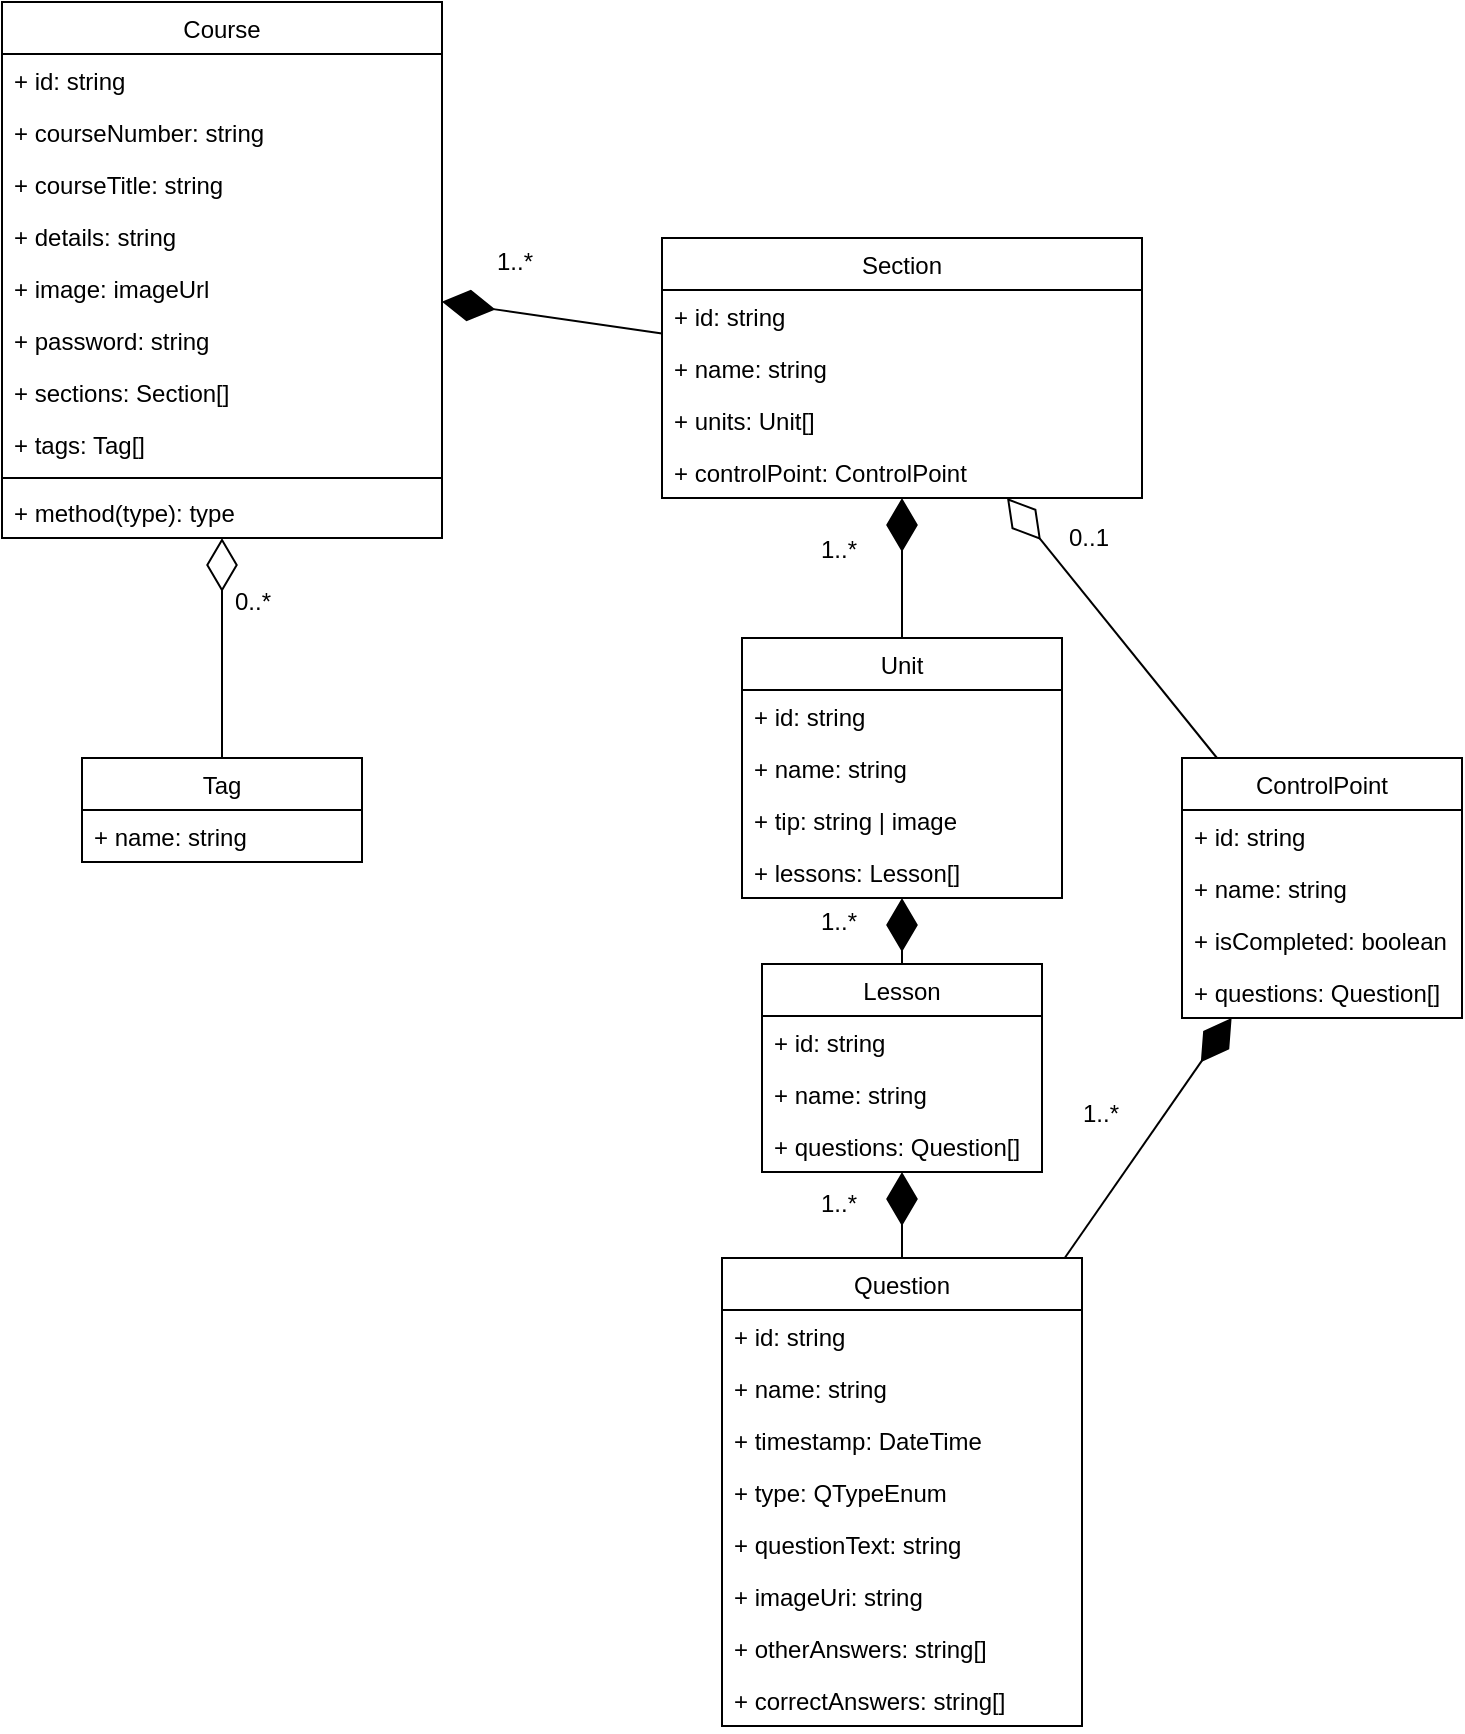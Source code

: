 <mxfile version="20.6.0" type="google" pages="2"><diagram id="C5RBs43oDa-KdzZeNtuy" name="course"><mxGraphModel grid="1" page="1" gridSize="10" guides="1" tooltips="1" connect="1" arrows="1" fold="1" pageScale="1" pageWidth="827" pageHeight="1169" math="0" shadow="0"><root><mxCell id="WIyWlLk6GJQsqaUBKTNV-0"/><mxCell id="WIyWlLk6GJQsqaUBKTNV-1" parent="WIyWlLk6GJQsqaUBKTNV-0"/><mxCell id="PVSBQKI6eA4UfspUlEn5-1" value="Course" style="swimlane;fontStyle=0;align=center;verticalAlign=top;childLayout=stackLayout;horizontal=1;startSize=26;horizontalStack=0;resizeParent=1;resizeParentMax=0;resizeLast=0;collapsible=1;marginBottom=0;" vertex="1" parent="WIyWlLk6GJQsqaUBKTNV-1"><mxGeometry x="97" y="-878" width="220" height="268" as="geometry"/></mxCell><mxCell id="PVSBQKI6eA4UfspUlEn5-2" value="+ id: string" style="text;strokeColor=none;fillColor=none;align=left;verticalAlign=top;spacingLeft=4;spacingRight=4;overflow=hidden;rotatable=0;points=[[0,0.5],[1,0.5]];portConstraint=eastwest;" vertex="1" parent="PVSBQKI6eA4UfspUlEn5-1"><mxGeometry y="26" width="220" height="26" as="geometry"/></mxCell><mxCell id="PVSBQKI6eA4UfspUlEn5-15" value="+ courseNumber: string" style="text;strokeColor=none;fillColor=none;align=left;verticalAlign=top;spacingLeft=4;spacingRight=4;overflow=hidden;rotatable=0;points=[[0,0.5],[1,0.5]];portConstraint=eastwest;" vertex="1" parent="PVSBQKI6eA4UfspUlEn5-1"><mxGeometry y="52" width="220" height="26" as="geometry"/></mxCell><mxCell id="ZKiiol2xmVUIW9xj_jUk-0" value="+ courseTitle: string" style="text;strokeColor=none;fillColor=none;align=left;verticalAlign=top;spacingLeft=4;spacingRight=4;overflow=hidden;rotatable=0;points=[[0,0.5],[1,0.5]];portConstraint=eastwest;" vertex="1" parent="PVSBQKI6eA4UfspUlEn5-1"><mxGeometry y="78" width="220" height="26" as="geometry"/></mxCell><mxCell id="ZKiiol2xmVUIW9xj_jUk-3" value="+ details: string" style="text;strokeColor=none;fillColor=none;align=left;verticalAlign=top;spacingLeft=4;spacingRight=4;overflow=hidden;rotatable=0;points=[[0,0.5],[1,0.5]];portConstraint=eastwest;" vertex="1" parent="PVSBQKI6eA4UfspUlEn5-1"><mxGeometry y="104" width="220" height="26" as="geometry"/></mxCell><mxCell id="PVSBQKI6eA4UfspUlEn5-17" value="+ image: imageUrl" style="text;strokeColor=none;fillColor=none;align=left;verticalAlign=top;spacingLeft=4;spacingRight=4;overflow=hidden;rotatable=0;points=[[0,0.5],[1,0.5]];portConstraint=eastwest;" vertex="1" parent="PVSBQKI6eA4UfspUlEn5-1"><mxGeometry y="130" width="220" height="26" as="geometry"/></mxCell><mxCell id="PVSBQKI6eA4UfspUlEn5-26" value="+ password: string" style="text;strokeColor=none;fillColor=none;align=left;verticalAlign=top;spacingLeft=4;spacingRight=4;overflow=hidden;rotatable=0;points=[[0,0.5],[1,0.5]];portConstraint=eastwest;fontSize=12;" vertex="1" parent="PVSBQKI6eA4UfspUlEn5-1"><mxGeometry y="156" width="220" height="26" as="geometry"/></mxCell><mxCell id="PVSBQKI6eA4UfspUlEn5-18" value="+ sections: Section[]" style="text;strokeColor=none;fillColor=none;align=left;verticalAlign=top;spacingLeft=4;spacingRight=4;overflow=hidden;rotatable=0;points=[[0,0.5],[1,0.5]];portConstraint=eastwest;" vertex="1" parent="PVSBQKI6eA4UfspUlEn5-1"><mxGeometry y="182" width="220" height="26" as="geometry"/></mxCell><mxCell id="zkfFHV4jXpPFQw0GAbJ--2" value="+ tags: Tag[]" style="text;align=left;verticalAlign=top;spacingLeft=4;spacingRight=4;overflow=hidden;rotatable=0;points=[[0,0.5],[1,0.5]];portConstraint=eastwest;rounded=0;shadow=0;html=0;" vertex="1" parent="PVSBQKI6eA4UfspUlEn5-1"><mxGeometry y="208" width="220" height="26" as="geometry"/></mxCell><mxCell id="PVSBQKI6eA4UfspUlEn5-3" value="" style="line;strokeWidth=1;fillColor=none;align=left;verticalAlign=middle;spacingTop=-1;spacingLeft=3;spacingRight=3;rotatable=0;labelPosition=right;points=[];portConstraint=eastwest;strokeColor=inherit;" vertex="1" parent="PVSBQKI6eA4UfspUlEn5-1"><mxGeometry y="234" width="220" height="8" as="geometry"/></mxCell><mxCell id="PVSBQKI6eA4UfspUlEn5-4" value="+ method(type): type" style="text;strokeColor=none;fillColor=none;align=left;verticalAlign=top;spacingLeft=4;spacingRight=4;overflow=hidden;rotatable=0;points=[[0,0.5],[1,0.5]];portConstraint=eastwest;" vertex="1" parent="PVSBQKI6eA4UfspUlEn5-1"><mxGeometry y="242" width="220" height="26" as="geometry"/></mxCell><mxCell id="PVSBQKI6eA4UfspUlEn5-21" value="Section" style="swimlane;fontStyle=0;align=center;verticalAlign=top;childLayout=stackLayout;horizontal=1;startSize=26;horizontalStack=0;resizeParent=1;resizeParentMax=0;resizeLast=0;collapsible=1;marginBottom=0;fontSize=12;" vertex="1" parent="WIyWlLk6GJQsqaUBKTNV-1"><mxGeometry x="427" y="-760" width="240" height="130" as="geometry"/></mxCell><mxCell id="PVSBQKI6eA4UfspUlEn5-22" value="+ id: string" style="text;strokeColor=none;fillColor=none;align=left;verticalAlign=top;spacingLeft=4;spacingRight=4;overflow=hidden;rotatable=0;points=[[0,0.5],[1,0.5]];portConstraint=eastwest;fontSize=12;" vertex="1" parent="PVSBQKI6eA4UfspUlEn5-21"><mxGeometry y="26" width="240" height="26" as="geometry"/></mxCell><mxCell id="ZKiiol2xmVUIW9xj_jUk-5" value="+ name: string" style="text;strokeColor=none;fillColor=none;align=left;verticalAlign=top;spacingLeft=4;spacingRight=4;overflow=hidden;rotatable=0;points=[[0,0.5],[1,0.5]];portConstraint=eastwest;fontSize=12;" vertex="1" parent="PVSBQKI6eA4UfspUlEn5-21"><mxGeometry y="52" width="240" height="26" as="geometry"/></mxCell><mxCell id="PVSBQKI6eA4UfspUlEn5-49" value="+ units: Unit[]" style="text;strokeColor=none;fillColor=none;align=left;verticalAlign=top;spacingLeft=4;spacingRight=4;overflow=hidden;rotatable=0;points=[[0,0.5],[1,0.5]];portConstraint=eastwest;fontSize=12;" vertex="1" parent="PVSBQKI6eA4UfspUlEn5-21"><mxGeometry y="78" width="240" height="26" as="geometry"/></mxCell><mxCell id="y8KrmmCayijzWxis0CBZ-0" value="+ controlPoint: ControlPoint" style="text;strokeColor=none;fillColor=none;align=left;verticalAlign=top;spacingLeft=4;spacingRight=4;overflow=hidden;rotatable=0;points=[[0,0.5],[1,0.5]];portConstraint=eastwest;fontSize=12;" vertex="1" parent="PVSBQKI6eA4UfspUlEn5-21"><mxGeometry y="104" width="240" height="26" as="geometry"/></mxCell><mxCell id="PVSBQKI6eA4UfspUlEn5-29" value="Unit" style="swimlane;fontStyle=0;align=center;verticalAlign=top;childLayout=stackLayout;horizontal=1;startSize=26;horizontalStack=0;resizeParent=1;resizeParentMax=0;resizeLast=0;collapsible=1;marginBottom=0;fontSize=12;" vertex="1" parent="WIyWlLk6GJQsqaUBKTNV-1"><mxGeometry x="467" y="-560" width="160" height="130" as="geometry"/></mxCell><mxCell id="PVSBQKI6eA4UfspUlEn5-30" value="+ id: string" style="text;strokeColor=none;fillColor=none;align=left;verticalAlign=top;spacingLeft=4;spacingRight=4;overflow=hidden;rotatable=0;points=[[0,0.5],[1,0.5]];portConstraint=eastwest;fontSize=12;" vertex="1" parent="PVSBQKI6eA4UfspUlEn5-29"><mxGeometry y="26" width="160" height="26" as="geometry"/></mxCell><mxCell id="PVSBQKI6eA4UfspUlEn5-64" value="+ name: string" style="text;strokeColor=none;fillColor=none;align=left;verticalAlign=top;spacingLeft=4;spacingRight=4;overflow=hidden;rotatable=0;points=[[0,0.5],[1,0.5]];portConstraint=eastwest;fontSize=12;" vertex="1" parent="PVSBQKI6eA4UfspUlEn5-29"><mxGeometry y="52" width="160" height="26" as="geometry"/></mxCell><mxCell id="PVSBQKI6eA4UfspUlEn5-73" value="+ tip: string | image" style="text;strokeColor=none;fillColor=none;align=left;verticalAlign=top;spacingLeft=4;spacingRight=4;overflow=hidden;rotatable=0;points=[[0,0.5],[1,0.5]];portConstraint=eastwest;fontSize=12;" vertex="1" parent="PVSBQKI6eA4UfspUlEn5-29"><mxGeometry y="78" width="160" height="26" as="geometry"/></mxCell><mxCell id="PVSBQKI6eA4UfspUlEn5-65" value="+ lessons: Lesson[]" style="text;strokeColor=none;fillColor=none;align=left;verticalAlign=top;spacingLeft=4;spacingRight=4;overflow=hidden;rotatable=0;points=[[0,0.5],[1,0.5]];portConstraint=eastwest;fontSize=12;" vertex="1" parent="PVSBQKI6eA4UfspUlEn5-29"><mxGeometry y="104" width="160" height="26" as="geometry"/></mxCell><mxCell id="PVSBQKI6eA4UfspUlEn5-37" value="Tag" style="swimlane;fontStyle=0;childLayout=stackLayout;horizontal=1;startSize=26;fillColor=none;horizontalStack=0;resizeParent=1;resizeParentMax=0;resizeLast=0;collapsible=1;marginBottom=0;fontSize=12;" vertex="1" parent="WIyWlLk6GJQsqaUBKTNV-1"><mxGeometry x="137" y="-500" width="140" height="52" as="geometry"/></mxCell><mxCell id="PVSBQKI6eA4UfspUlEn5-38" value="+ name: string" style="text;strokeColor=none;fillColor=none;align=left;verticalAlign=top;spacingLeft=4;spacingRight=4;overflow=hidden;rotatable=0;points=[[0,0.5],[1,0.5]];portConstraint=eastwest;fontSize=12;" vertex="1" parent="PVSBQKI6eA4UfspUlEn5-37"><mxGeometry y="26" width="140" height="26" as="geometry"/></mxCell><mxCell id="PVSBQKI6eA4UfspUlEn5-41" value="" style="endArrow=diamondThin;endFill=0;endSize=24;html=1;rounded=0;fontSize=12;" edge="1" parent="WIyWlLk6GJQsqaUBKTNV-1" source="PVSBQKI6eA4UfspUlEn5-37" target="PVSBQKI6eA4UfspUlEn5-1"><mxGeometry width="160" relative="1" as="geometry"><mxPoint x="37" y="-560" as="sourcePoint"/><mxPoint x="197" y="-560" as="targetPoint"/><Array as="points"/></mxGeometry></mxCell><mxCell id="PVSBQKI6eA4UfspUlEn5-42" value="0..*" style="edgeLabel;html=1;align=center;verticalAlign=middle;resizable=0;points=[];fontSize=12;" connectable="0" vertex="1" parent="PVSBQKI6eA4UfspUlEn5-41"><mxGeometry x="0.186" y="1" relative="1" as="geometry"><mxPoint x="16" y="-13" as="offset"/></mxGeometry></mxCell><mxCell id="PVSBQKI6eA4UfspUlEn5-43" value="" style="endArrow=diamondThin;endFill=1;endSize=24;html=1;rounded=0;fontSize=12;" edge="1" parent="WIyWlLk6GJQsqaUBKTNV-1" source="PVSBQKI6eA4UfspUlEn5-21" target="PVSBQKI6eA4UfspUlEn5-1"><mxGeometry width="160" relative="1" as="geometry"><mxPoint x="407" y="-640" as="sourcePoint"/><mxPoint x="567" y="-640" as="targetPoint"/></mxGeometry></mxCell><mxCell id="PVSBQKI6eA4UfspUlEn5-44" value="1..*" style="edgeLabel;html=1;align=center;verticalAlign=middle;resizable=0;points=[];fontSize=12;" connectable="0" vertex="1" parent="PVSBQKI6eA4UfspUlEn5-43"><mxGeometry x="0.194" y="-2" relative="1" as="geometry"><mxPoint x="-9" y="-24" as="offset"/></mxGeometry></mxCell><mxCell id="PVSBQKI6eA4UfspUlEn5-53" value="ControlPoint" style="swimlane;fontStyle=0;childLayout=stackLayout;horizontal=1;startSize=26;fillColor=none;horizontalStack=0;resizeParent=1;resizeParentMax=0;resizeLast=0;collapsible=1;marginBottom=0;fontSize=12;" vertex="1" parent="WIyWlLk6GJQsqaUBKTNV-1"><mxGeometry x="687" y="-500" width="140" height="130" as="geometry"/></mxCell><mxCell id="PVSBQKI6eA4UfspUlEn5-54" value="+ id: string" style="text;strokeColor=none;fillColor=none;align=left;verticalAlign=top;spacingLeft=4;spacingRight=4;overflow=hidden;rotatable=0;points=[[0,0.5],[1,0.5]];portConstraint=eastwest;fontSize=12;" vertex="1" parent="PVSBQKI6eA4UfspUlEn5-53"><mxGeometry y="26" width="140" height="26" as="geometry"/></mxCell><mxCell id="PVSBQKI6eA4UfspUlEn5-55" value="+ name: string" style="text;strokeColor=none;fillColor=none;align=left;verticalAlign=top;spacingLeft=4;spacingRight=4;overflow=hidden;rotatable=0;points=[[0,0.5],[1,0.5]];portConstraint=eastwest;fontSize=12;" vertex="1" parent="PVSBQKI6eA4UfspUlEn5-53"><mxGeometry y="52" width="140" height="26" as="geometry"/></mxCell><mxCell id="PVSBQKI6eA4UfspUlEn5-86" value="+ isCompleted: boolean" style="text;strokeColor=none;fillColor=none;align=left;verticalAlign=top;spacingLeft=4;spacingRight=4;overflow=hidden;rotatable=0;points=[[0,0.5],[1,0.5]];portConstraint=eastwest;fontSize=12;" vertex="1" parent="PVSBQKI6eA4UfspUlEn5-53"><mxGeometry y="78" width="140" height="26" as="geometry"/></mxCell><mxCell id="PVSBQKI6eA4UfspUlEn5-56" value="+ questions: Question[]" style="text;strokeColor=none;fillColor=none;align=left;verticalAlign=top;spacingLeft=4;spacingRight=4;overflow=hidden;rotatable=0;points=[[0,0.5],[1,0.5]];portConstraint=eastwest;fontSize=12;" vertex="1" parent="PVSBQKI6eA4UfspUlEn5-53"><mxGeometry y="104" width="140" height="26" as="geometry"/></mxCell><mxCell id="PVSBQKI6eA4UfspUlEn5-58" value="0..1" style="endArrow=diamondThin;endFill=0;endSize=24;html=1;rounded=0;fontSize=12;" edge="1" parent="WIyWlLk6GJQsqaUBKTNV-1" source="PVSBQKI6eA4UfspUlEn5-53" target="PVSBQKI6eA4UfspUlEn5-21"><mxGeometry x="0.513" y="-19" width="160" relative="1" as="geometry"><mxPoint x="697" y="-620" as="sourcePoint"/><mxPoint x="857" y="-620" as="targetPoint"/><mxPoint as="offset"/></mxGeometry></mxCell><mxCell id="PVSBQKI6eA4UfspUlEn5-59" value="" style="endArrow=diamondThin;endFill=1;endSize=24;html=1;rounded=0;fontSize=12;" edge="1" parent="WIyWlLk6GJQsqaUBKTNV-1" source="PVSBQKI6eA4UfspUlEn5-29" target="PVSBQKI6eA4UfspUlEn5-21"><mxGeometry width="160" relative="1" as="geometry"><mxPoint x="557" y="-517.19" as="sourcePoint"/><mxPoint x="467" y="-520.003" as="targetPoint"/></mxGeometry></mxCell><mxCell id="PVSBQKI6eA4UfspUlEn5-60" value="1..*" style="edgeLabel;html=1;align=center;verticalAlign=middle;resizable=0;points=[];fontSize=12;" connectable="0" vertex="1" parent="PVSBQKI6eA4UfspUlEn5-59"><mxGeometry x="0.194" y="-2" relative="1" as="geometry"><mxPoint x="-34" y="-2" as="offset"/></mxGeometry></mxCell><mxCell id="PVSBQKI6eA4UfspUlEn5-67" value="" style="endArrow=diamondThin;endFill=1;endSize=24;html=1;rounded=0;fontSize=12;" edge="1" parent="WIyWlLk6GJQsqaUBKTNV-1" source="PVSBQKI6eA4UfspUlEn5-69" target="PVSBQKI6eA4UfspUlEn5-29"><mxGeometry width="160" relative="1" as="geometry"><mxPoint x="547" y="-350" as="sourcePoint"/><mxPoint x="537" y="-360" as="targetPoint"/></mxGeometry></mxCell><mxCell id="PVSBQKI6eA4UfspUlEn5-68" value="1..*" style="edgeLabel;html=1;align=center;verticalAlign=middle;resizable=0;points=[];fontSize=12;" connectable="0" vertex="1" parent="PVSBQKI6eA4UfspUlEn5-67"><mxGeometry x="0.194" y="-2" relative="1" as="geometry"><mxPoint x="-34" y="-2" as="offset"/></mxGeometry></mxCell><mxCell id="PVSBQKI6eA4UfspUlEn5-69" value="Lesson" style="swimlane;fontStyle=0;childLayout=stackLayout;horizontal=1;startSize=26;fillColor=none;horizontalStack=0;resizeParent=1;resizeParentMax=0;resizeLast=0;collapsible=1;marginBottom=0;fontSize=12;" vertex="1" parent="WIyWlLk6GJQsqaUBKTNV-1"><mxGeometry x="477" y="-397" width="140" height="104" as="geometry"/></mxCell><mxCell id="PVSBQKI6eA4UfspUlEn5-70" value="+ id: string" style="text;strokeColor=none;fillColor=none;align=left;verticalAlign=top;spacingLeft=4;spacingRight=4;overflow=hidden;rotatable=0;points=[[0,0.5],[1,0.5]];portConstraint=eastwest;fontSize=12;" vertex="1" parent="PVSBQKI6eA4UfspUlEn5-69"><mxGeometry y="26" width="140" height="26" as="geometry"/></mxCell><mxCell id="PVSBQKI6eA4UfspUlEn5-71" value="+ name: string" style="text;strokeColor=none;fillColor=none;align=left;verticalAlign=top;spacingLeft=4;spacingRight=4;overflow=hidden;rotatable=0;points=[[0,0.5],[1,0.5]];portConstraint=eastwest;fontSize=12;" vertex="1" parent="PVSBQKI6eA4UfspUlEn5-69"><mxGeometry y="52" width="140" height="26" as="geometry"/></mxCell><mxCell id="PVSBQKI6eA4UfspUlEn5-72" value="+ questions: Question[]" style="text;strokeColor=none;fillColor=none;align=left;verticalAlign=top;spacingLeft=4;spacingRight=4;overflow=hidden;rotatable=0;points=[[0,0.5],[1,0.5]];portConstraint=eastwest;fontSize=12;" vertex="1" parent="PVSBQKI6eA4UfspUlEn5-69"><mxGeometry y="78" width="140" height="26" as="geometry"/></mxCell><mxCell id="PVSBQKI6eA4UfspUlEn5-75" value="Question" style="swimlane;fontStyle=0;childLayout=stackLayout;horizontal=1;startSize=26;fillColor=none;horizontalStack=0;resizeParent=1;resizeParentMax=0;resizeLast=0;collapsible=1;marginBottom=0;fontSize=12;" vertex="1" parent="WIyWlLk6GJQsqaUBKTNV-1"><mxGeometry x="457" y="-250" width="180" height="234" as="geometry"/></mxCell><mxCell id="PVSBQKI6eA4UfspUlEn5-76" value="+ id: string" style="text;strokeColor=none;fillColor=none;align=left;verticalAlign=top;spacingLeft=4;spacingRight=4;overflow=hidden;rotatable=0;points=[[0,0.5],[1,0.5]];portConstraint=eastwest;fontSize=12;" vertex="1" parent="PVSBQKI6eA4UfspUlEn5-75"><mxGeometry y="26" width="180" height="26" as="geometry"/></mxCell><mxCell id="PVSBQKI6eA4UfspUlEn5-77" value="+ name: string" style="text;strokeColor=none;fillColor=none;align=left;verticalAlign=top;spacingLeft=4;spacingRight=4;overflow=hidden;rotatable=0;points=[[0,0.5],[1,0.5]];portConstraint=eastwest;fontSize=12;" vertex="1" parent="PVSBQKI6eA4UfspUlEn5-75"><mxGeometry y="52" width="180" height="26" as="geometry"/></mxCell><mxCell id="PVSBQKI6eA4UfspUlEn5-78" value="+ timestamp: DateTime" style="text;strokeColor=none;fillColor=none;align=left;verticalAlign=top;spacingLeft=4;spacingRight=4;overflow=hidden;rotatable=0;points=[[0,0.5],[1,0.5]];portConstraint=eastwest;fontSize=12;" vertex="1" parent="PVSBQKI6eA4UfspUlEn5-75"><mxGeometry y="78" width="180" height="26" as="geometry"/></mxCell><mxCell id="PVSBQKI6eA4UfspUlEn5-79" value="+ type: QTypeEnum" style="text;strokeColor=none;fillColor=none;align=left;verticalAlign=top;spacingLeft=4;spacingRight=4;overflow=hidden;rotatable=0;points=[[0,0.5],[1,0.5]];portConstraint=eastwest;fontSize=12;" vertex="1" parent="PVSBQKI6eA4UfspUlEn5-75"><mxGeometry y="104" width="180" height="26" as="geometry"/></mxCell><mxCell id="PVSBQKI6eA4UfspUlEn5-80" value="+ questionText: string " style="text;strokeColor=none;fillColor=none;align=left;verticalAlign=top;spacingLeft=4;spacingRight=4;overflow=hidden;rotatable=0;points=[[0,0.5],[1,0.5]];portConstraint=eastwest;fontSize=12;" vertex="1" parent="PVSBQKI6eA4UfspUlEn5-75"><mxGeometry y="130" width="180" height="26" as="geometry"/></mxCell><mxCell id="If2elV2oJaSPGQEYlLGQ-0" value="+ imageUri: string " style="text;strokeColor=none;fillColor=none;align=left;verticalAlign=top;spacingLeft=4;spacingRight=4;overflow=hidden;rotatable=0;points=[[0,0.5],[1,0.5]];portConstraint=eastwest;fontSize=12;" vertex="1" parent="PVSBQKI6eA4UfspUlEn5-75"><mxGeometry y="156" width="180" height="26" as="geometry"/></mxCell><mxCell id="ofPaGAp1cD1yiYr2qM1G-0" value="+ otherAnswers: string[]" style="text;strokeColor=none;fillColor=none;align=left;verticalAlign=top;spacingLeft=4;spacingRight=4;overflow=hidden;rotatable=0;points=[[0,0.5],[1,0.5]];portConstraint=eastwest;fontSize=12;" vertex="1" parent="PVSBQKI6eA4UfspUlEn5-75"><mxGeometry y="182" width="180" height="26" as="geometry"/></mxCell><mxCell id="PVSBQKI6eA4UfspUlEn5-81" value="+ correctAnswers: string[]" style="text;strokeColor=none;fillColor=none;align=left;verticalAlign=top;spacingLeft=4;spacingRight=4;overflow=hidden;rotatable=0;points=[[0,0.5],[1,0.5]];portConstraint=eastwest;fontSize=12;" vertex="1" parent="PVSBQKI6eA4UfspUlEn5-75"><mxGeometry y="208" width="180" height="26" as="geometry"/></mxCell><mxCell id="PVSBQKI6eA4UfspUlEn5-82" value="" style="endArrow=diamondThin;endFill=1;endSize=24;html=1;rounded=0;fontSize=12;" edge="1" parent="WIyWlLk6GJQsqaUBKTNV-1" source="PVSBQKI6eA4UfspUlEn5-75" target="PVSBQKI6eA4UfspUlEn5-69"><mxGeometry width="160" relative="1" as="geometry"><mxPoint x="546.52" y="-262" as="sourcePoint"/><mxPoint x="546.52" y="-300" as="targetPoint"/></mxGeometry></mxCell><mxCell id="PVSBQKI6eA4UfspUlEn5-83" value="1..*" style="edgeLabel;html=1;align=center;verticalAlign=middle;resizable=0;points=[];fontSize=12;" connectable="0" vertex="1" parent="PVSBQKI6eA4UfspUlEn5-82"><mxGeometry x="0.194" y="-2" relative="1" as="geometry"><mxPoint x="-34" y="-2" as="offset"/></mxGeometry></mxCell><mxCell id="PVSBQKI6eA4UfspUlEn5-84" value="" style="endArrow=diamondThin;endFill=1;endSize=24;html=1;rounded=0;fontSize=12;" edge="1" parent="WIyWlLk6GJQsqaUBKTNV-1" source="PVSBQKI6eA4UfspUlEn5-75" target="PVSBQKI6eA4UfspUlEn5-53"><mxGeometry width="160" relative="1" as="geometry"><mxPoint x="727" y="-352" as="sourcePoint"/><mxPoint x="727" y="-390" as="targetPoint"/></mxGeometry></mxCell><mxCell id="PVSBQKI6eA4UfspUlEn5-85" value="1..*" style="edgeLabel;html=1;align=center;verticalAlign=middle;resizable=0;points=[];fontSize=12;" connectable="0" vertex="1" parent="PVSBQKI6eA4UfspUlEn5-84"><mxGeometry x="0.194" y="-2" relative="1" as="geometry"><mxPoint x="-34" y="-2" as="offset"/></mxGeometry></mxCell></root></mxGraphModel></diagram><diagram name="course simplified" id="1q26lx9blh2isr-P1BFV"><mxGraphModel grid="1" page="1" gridSize="10" guides="1" tooltips="1" connect="1" arrows="1" fold="1" pageScale="1" pageWidth="827" pageHeight="1169" math="0" shadow="0"><root><mxCell id="i-R4qQ_b4b3e-sAaxZ8F-0"/><mxCell id="i-R4qQ_b4b3e-sAaxZ8F-1" parent="i-R4qQ_b4b3e-sAaxZ8F-0"/><mxCell id="i-R4qQ_b4b3e-sAaxZ8F-2" value="Course" style="swimlane;fontStyle=0;align=center;verticalAlign=top;childLayout=stackLayout;horizontal=1;startSize=26;horizontalStack=0;resizeParent=1;resizeParentMax=0;resizeLast=0;collapsible=1;marginBottom=0;" parent="i-R4qQ_b4b3e-sAaxZ8F-1" vertex="1"><mxGeometry x="97" y="-803" width="220" height="216" as="geometry"/></mxCell><mxCell id="i-R4qQ_b4b3e-sAaxZ8F-3" value="+ id: string" style="text;strokeColor=none;fillColor=none;align=left;verticalAlign=top;spacingLeft=4;spacingRight=4;overflow=hidden;rotatable=0;points=[[0,0.5],[1,0.5]];portConstraint=eastwest;" parent="i-R4qQ_b4b3e-sAaxZ8F-2" vertex="1"><mxGeometry y="26" width="220" height="26" as="geometry"/></mxCell><mxCell id="i-R4qQ_b4b3e-sAaxZ8F-4" value="+ courseNumber: string" style="text;strokeColor=none;fillColor=none;align=left;verticalAlign=top;spacingLeft=4;spacingRight=4;overflow=hidden;rotatable=0;points=[[0,0.5],[1,0.5]];portConstraint=eastwest;" parent="i-R4qQ_b4b3e-sAaxZ8F-2" vertex="1"><mxGeometry y="52" width="220" height="26" as="geometry"/></mxCell><mxCell id="i-R4qQ_b4b3e-sAaxZ8F-6" value="+ details: string" style="text;strokeColor=none;fillColor=none;align=left;verticalAlign=top;spacingLeft=4;spacingRight=4;overflow=hidden;rotatable=0;points=[[0,0.5],[1,0.5]];portConstraint=eastwest;" parent="i-R4qQ_b4b3e-sAaxZ8F-2" vertex="1"><mxGeometry y="78" width="220" height="26" as="geometry"/></mxCell><mxCell id="i-R4qQ_b4b3e-sAaxZ8F-7" value="+ image: imageUrl" style="text;strokeColor=none;fillColor=none;align=left;verticalAlign=top;spacingLeft=4;spacingRight=4;overflow=hidden;rotatable=0;points=[[0,0.5],[1,0.5]];portConstraint=eastwest;" vertex="1" parent="i-R4qQ_b4b3e-sAaxZ8F-2"><mxGeometry y="104" width="220" height="26" as="geometry"/></mxCell><mxCell id="i-R4qQ_b4b3e-sAaxZ8F-8" value="+ password: string" style="text;strokeColor=none;fillColor=none;align=left;verticalAlign=top;spacingLeft=4;spacingRight=4;overflow=hidden;rotatable=0;points=[[0,0.5],[1,0.5]];portConstraint=eastwest;fontSize=12;" parent="i-R4qQ_b4b3e-sAaxZ8F-2" vertex="1"><mxGeometry y="130" width="220" height="26" as="geometry"/></mxCell><mxCell id="i-R4qQ_b4b3e-sAaxZ8F-9" value="+ sections: Section[]" style="text;strokeColor=none;fillColor=none;align=left;verticalAlign=top;spacingLeft=4;spacingRight=4;overflow=hidden;rotatable=0;points=[[0,0.5],[1,0.5]];portConstraint=eastwest;" vertex="1" parent="i-R4qQ_b4b3e-sAaxZ8F-2"><mxGeometry y="156" width="220" height="26" as="geometry"/></mxCell><mxCell id="i-R4qQ_b4b3e-sAaxZ8F-10" value="+ tags: Tag[]" style="text;align=left;verticalAlign=top;spacingLeft=4;spacingRight=4;overflow=hidden;rotatable=0;points=[[0,0.5],[1,0.5]];portConstraint=eastwest;rounded=0;shadow=0;html=0;" vertex="1" parent="i-R4qQ_b4b3e-sAaxZ8F-2"><mxGeometry y="182" width="220" height="26" as="geometry"/></mxCell><mxCell id="i-R4qQ_b4b3e-sAaxZ8F-11" value="" style="line;strokeWidth=1;fillColor=none;align=left;verticalAlign=middle;spacingTop=-1;spacingLeft=3;spacingRight=3;rotatable=0;labelPosition=right;points=[];portConstraint=eastwest;strokeColor=inherit;" parent="i-R4qQ_b4b3e-sAaxZ8F-2" vertex="1"><mxGeometry y="208" width="220" height="8" as="geometry"/></mxCell><mxCell id="i-R4qQ_b4b3e-sAaxZ8F-13" value="Section" style="swimlane;fontStyle=0;align=center;verticalAlign=top;childLayout=stackLayout;horizontal=1;startSize=26;horizontalStack=0;resizeParent=1;resizeParentMax=0;resizeLast=0;collapsible=1;marginBottom=0;fontSize=12;" parent="i-R4qQ_b4b3e-sAaxZ8F-1" vertex="1"><mxGeometry x="427" y="-803" width="240" height="130" as="geometry"/></mxCell><mxCell id="i-R4qQ_b4b3e-sAaxZ8F-14" value="+ id: string" style="text;strokeColor=none;fillColor=none;align=left;verticalAlign=top;spacingLeft=4;spacingRight=4;overflow=hidden;rotatable=0;points=[[0,0.5],[1,0.5]];portConstraint=eastwest;fontSize=12;" parent="i-R4qQ_b4b3e-sAaxZ8F-13" vertex="1"><mxGeometry y="26" width="240" height="26" as="geometry"/></mxCell><mxCell id="i-R4qQ_b4b3e-sAaxZ8F-15" value="+ name: string" style="text;strokeColor=none;fillColor=none;align=left;verticalAlign=top;spacingLeft=4;spacingRight=4;overflow=hidden;rotatable=0;points=[[0,0.5],[1,0.5]];portConstraint=eastwest;fontSize=12;" parent="i-R4qQ_b4b3e-sAaxZ8F-13" vertex="1"><mxGeometry y="52" width="240" height="26" as="geometry"/></mxCell><mxCell id="i-R4qQ_b4b3e-sAaxZ8F-16" value="+ units: Unit[]" style="text;strokeColor=none;fillColor=none;align=left;verticalAlign=top;spacingLeft=4;spacingRight=4;overflow=hidden;rotatable=0;points=[[0,0.5],[1,0.5]];portConstraint=eastwest;fontSize=12;" parent="i-R4qQ_b4b3e-sAaxZ8F-13" vertex="1"><mxGeometry y="78" width="240" height="26" as="geometry"/></mxCell><mxCell id="i-R4qQ_b4b3e-sAaxZ8F-17" value="+ controlPoint: ControlPoint" style="text;strokeColor=none;fillColor=none;align=left;verticalAlign=top;spacingLeft=4;spacingRight=4;overflow=hidden;rotatable=0;points=[[0,0.5],[1,0.5]];portConstraint=eastwest;fontSize=12;" parent="i-R4qQ_b4b3e-sAaxZ8F-13" vertex="1"><mxGeometry y="104" width="240" height="26" as="geometry"/></mxCell><mxCell id="i-R4qQ_b4b3e-sAaxZ8F-18" value="Unit" style="swimlane;fontStyle=0;align=center;verticalAlign=top;childLayout=stackLayout;horizontal=1;startSize=26;horizontalStack=0;resizeParent=1;resizeParentMax=0;resizeLast=0;collapsible=1;marginBottom=0;fontSize=12;" parent="i-R4qQ_b4b3e-sAaxZ8F-1" vertex="1"><mxGeometry x="467" y="-620" width="160" height="52" as="geometry"/></mxCell><mxCell id="i-R4qQ_b4b3e-sAaxZ8F-19" value="..." style="text;strokeColor=none;fillColor=none;align=left;verticalAlign=top;spacingLeft=4;spacingRight=4;overflow=hidden;rotatable=0;points=[[0,0.5],[1,0.5]];portConstraint=eastwest;fontSize=12;" vertex="1" parent="i-R4qQ_b4b3e-sAaxZ8F-18"><mxGeometry y="26" width="160" height="26" as="geometry"/></mxCell><mxCell id="i-R4qQ_b4b3e-sAaxZ8F-23" value="Tag" style="swimlane;fontStyle=0;childLayout=stackLayout;horizontal=1;startSize=26;fillColor=none;horizontalStack=0;resizeParent=1;resizeParentMax=0;resizeLast=0;collapsible=1;marginBottom=0;fontSize=12;" parent="i-R4qQ_b4b3e-sAaxZ8F-1" vertex="1"><mxGeometry x="137" y="-530" width="140" height="52" as="geometry"/></mxCell><mxCell id="i-R4qQ_b4b3e-sAaxZ8F-24" value="+ name: string" style="text;strokeColor=none;fillColor=none;align=left;verticalAlign=top;spacingLeft=4;spacingRight=4;overflow=hidden;rotatable=0;points=[[0,0.5],[1,0.5]];portConstraint=eastwest;fontSize=12;" parent="i-R4qQ_b4b3e-sAaxZ8F-23" vertex="1"><mxGeometry y="26" width="140" height="26" as="geometry"/></mxCell><mxCell id="i-R4qQ_b4b3e-sAaxZ8F-25" value="" style="endArrow=diamondThin;endFill=0;endSize=24;html=1;rounded=0;fontSize=12;" parent="i-R4qQ_b4b3e-sAaxZ8F-1" source="i-R4qQ_b4b3e-sAaxZ8F-23" target="i-R4qQ_b4b3e-sAaxZ8F-2" edge="1"><mxGeometry width="160" relative="1" as="geometry"><mxPoint x="37" y="-560" as="sourcePoint"/><mxPoint x="197" y="-560" as="targetPoint"/><Array as="points"/></mxGeometry></mxCell><mxCell id="i-R4qQ_b4b3e-sAaxZ8F-26" value="0..*" style="edgeLabel;html=1;align=center;verticalAlign=middle;resizable=0;points=[];fontSize=12;" parent="i-R4qQ_b4b3e-sAaxZ8F-25" connectable="0" vertex="1"><mxGeometry x="0.186" y="1" relative="1" as="geometry"><mxPoint x="16" y="-13" as="offset"/></mxGeometry></mxCell><mxCell id="i-R4qQ_b4b3e-sAaxZ8F-27" value="" style="endArrow=diamondThin;endFill=1;endSize=24;html=1;rounded=0;fontSize=12;entryX=1;entryY=0.5;entryDx=0;entryDy=0;" parent="i-R4qQ_b4b3e-sAaxZ8F-1" source="i-R4qQ_b4b3e-sAaxZ8F-13" target="i-R4qQ_b4b3e-sAaxZ8F-4" edge="1"><mxGeometry width="160" relative="1" as="geometry"><mxPoint x="407" y="-640" as="sourcePoint"/><mxPoint x="320" y="-720" as="targetPoint"/></mxGeometry></mxCell><mxCell id="i-R4qQ_b4b3e-sAaxZ8F-28" value="1..*" style="edgeLabel;html=1;align=center;verticalAlign=middle;resizable=0;points=[];fontSize=12;" parent="i-R4qQ_b4b3e-sAaxZ8F-27" connectable="0" vertex="1"><mxGeometry x="0.194" y="-2" relative="1" as="geometry"><mxPoint x="-9" y="-24" as="offset"/></mxGeometry></mxCell><mxCell id="i-R4qQ_b4b3e-sAaxZ8F-29" value="ControlPoint" style="swimlane;fontStyle=0;childLayout=stackLayout;horizontal=1;startSize=26;fillColor=none;horizontalStack=0;resizeParent=1;resizeParentMax=0;resizeLast=0;collapsible=1;marginBottom=0;fontSize=12;" parent="i-R4qQ_b4b3e-sAaxZ8F-1" vertex="1"><mxGeometry x="660" y="-560" width="140" height="78" as="geometry"/></mxCell><mxCell id="i-R4qQ_b4b3e-sAaxZ8F-30" value="+ id: string" style="text;strokeColor=none;fillColor=none;align=left;verticalAlign=top;spacingLeft=4;spacingRight=4;overflow=hidden;rotatable=0;points=[[0,0.5],[1,0.5]];portConstraint=eastwest;fontSize=12;" parent="i-R4qQ_b4b3e-sAaxZ8F-29" vertex="1"><mxGeometry y="26" width="140" height="26" as="geometry"/></mxCell><mxCell id="_sarAtEbrG0oZx1YK9Li-0" value="..." style="text;strokeColor=none;fillColor=none;align=left;verticalAlign=top;spacingLeft=4;spacingRight=4;overflow=hidden;rotatable=0;points=[[0,0.5],[1,0.5]];portConstraint=eastwest;fontSize=12;" vertex="1" parent="i-R4qQ_b4b3e-sAaxZ8F-29"><mxGeometry y="52" width="140" height="26" as="geometry"/></mxCell><mxCell id="i-R4qQ_b4b3e-sAaxZ8F-34" value="0..1" style="endArrow=diamondThin;endFill=0;endSize=24;html=1;rounded=0;fontSize=12;" parent="i-R4qQ_b4b3e-sAaxZ8F-1" source="i-R4qQ_b4b3e-sAaxZ8F-29" target="i-R4qQ_b4b3e-sAaxZ8F-13" edge="1"><mxGeometry x="0.513" y="-19" width="160" relative="1" as="geometry"><mxPoint x="697" y="-620" as="sourcePoint"/><mxPoint x="857" y="-620" as="targetPoint"/><mxPoint as="offset"/></mxGeometry></mxCell><mxCell id="i-R4qQ_b4b3e-sAaxZ8F-35" value="" style="endArrow=diamondThin;endFill=1;endSize=24;html=1;rounded=0;fontSize=12;" parent="i-R4qQ_b4b3e-sAaxZ8F-1" source="i-R4qQ_b4b3e-sAaxZ8F-18" target="i-R4qQ_b4b3e-sAaxZ8F-13" edge="1"><mxGeometry width="160" relative="1" as="geometry"><mxPoint x="557" y="-517.19" as="sourcePoint"/><mxPoint x="467" y="-520.003" as="targetPoint"/></mxGeometry></mxCell><mxCell id="i-R4qQ_b4b3e-sAaxZ8F-36" value="1..*" style="edgeLabel;html=1;align=center;verticalAlign=middle;resizable=0;points=[];fontSize=12;" parent="i-R4qQ_b4b3e-sAaxZ8F-35" connectable="0" vertex="1"><mxGeometry x="0.194" y="-2" relative="1" as="geometry"><mxPoint x="-34" y="-2" as="offset"/></mxGeometry></mxCell><mxCell id="i-R4qQ_b4b3e-sAaxZ8F-37" value="" style="endArrow=diamondThin;endFill=1;endSize=24;html=1;rounded=0;fontSize=12;" parent="i-R4qQ_b4b3e-sAaxZ8F-1" source="i-R4qQ_b4b3e-sAaxZ8F-39" target="i-R4qQ_b4b3e-sAaxZ8F-18" edge="1"><mxGeometry width="160" relative="1" as="geometry"><mxPoint x="547" y="-350" as="sourcePoint"/><mxPoint x="537" y="-360" as="targetPoint"/></mxGeometry></mxCell><mxCell id="i-R4qQ_b4b3e-sAaxZ8F-38" value="1..*" style="edgeLabel;html=1;align=center;verticalAlign=middle;resizable=0;points=[];fontSize=12;" parent="i-R4qQ_b4b3e-sAaxZ8F-37" connectable="0" vertex="1"><mxGeometry x="0.194" y="-2" relative="1" as="geometry"><mxPoint x="-34" y="-2" as="offset"/></mxGeometry></mxCell><mxCell id="i-R4qQ_b4b3e-sAaxZ8F-39" value="Lesson" style="swimlane;fontStyle=0;childLayout=stackLayout;horizontal=1;startSize=26;fillColor=none;horizontalStack=0;resizeParent=1;resizeParentMax=0;resizeLast=0;collapsible=1;marginBottom=0;fontSize=12;" parent="i-R4qQ_b4b3e-sAaxZ8F-1" vertex="1"><mxGeometry x="477" y="-530" width="140" height="52" as="geometry"/></mxCell><mxCell id="i-R4qQ_b4b3e-sAaxZ8F-40" value="..." style="text;strokeColor=none;fillColor=none;align=left;verticalAlign=top;spacingLeft=4;spacingRight=4;overflow=hidden;rotatable=0;points=[[0,0.5],[1,0.5]];portConstraint=eastwest;fontSize=12;" parent="i-R4qQ_b4b3e-sAaxZ8F-39" vertex="1"><mxGeometry y="26" width="140" height="26" as="geometry"/></mxCell><mxCell id="i-R4qQ_b4b3e-sAaxZ8F-43" value="Question" style="swimlane;fontStyle=0;childLayout=stackLayout;horizontal=1;startSize=26;fillColor=none;horizontalStack=0;resizeParent=1;resizeParentMax=0;resizeLast=0;collapsible=1;marginBottom=0;fontSize=12;" parent="i-R4qQ_b4b3e-sAaxZ8F-1" vertex="1"><mxGeometry x="457" y="-440" width="180" height="52" as="geometry"/></mxCell><mxCell id="i-R4qQ_b4b3e-sAaxZ8F-51" value="..." style="text;strokeColor=none;fillColor=none;align=left;verticalAlign=top;spacingLeft=4;spacingRight=4;overflow=hidden;rotatable=0;points=[[0,0.5],[1,0.5]];portConstraint=eastwest;fontSize=12;" parent="i-R4qQ_b4b3e-sAaxZ8F-43" vertex="1"><mxGeometry y="26" width="180" height="26" as="geometry"/></mxCell><mxCell id="i-R4qQ_b4b3e-sAaxZ8F-52" value="" style="endArrow=diamondThin;endFill=1;endSize=24;html=1;rounded=0;fontSize=12;" parent="i-R4qQ_b4b3e-sAaxZ8F-1" source="i-R4qQ_b4b3e-sAaxZ8F-43" target="i-R4qQ_b4b3e-sAaxZ8F-39" edge="1"><mxGeometry width="160" relative="1" as="geometry"><mxPoint x="546.52" y="-262" as="sourcePoint"/><mxPoint x="546.52" y="-300" as="targetPoint"/></mxGeometry></mxCell><mxCell id="i-R4qQ_b4b3e-sAaxZ8F-53" value="1..*" style="edgeLabel;html=1;align=center;verticalAlign=middle;resizable=0;points=[];fontSize=12;" parent="i-R4qQ_b4b3e-sAaxZ8F-52" connectable="0" vertex="1"><mxGeometry x="0.194" y="-2" relative="1" as="geometry"><mxPoint x="-34" y="-2" as="offset"/></mxGeometry></mxCell><mxCell id="i-R4qQ_b4b3e-sAaxZ8F-54" value="" style="endArrow=diamondThin;endFill=1;endSize=24;html=1;rounded=0;fontSize=12;" parent="i-R4qQ_b4b3e-sAaxZ8F-1" source="i-R4qQ_b4b3e-sAaxZ8F-43" target="i-R4qQ_b4b3e-sAaxZ8F-29" edge="1"><mxGeometry width="160" relative="1" as="geometry"><mxPoint x="727" y="-352" as="sourcePoint"/><mxPoint x="727" y="-390" as="targetPoint"/></mxGeometry></mxCell><mxCell id="i-R4qQ_b4b3e-sAaxZ8F-55" value="1..*" style="edgeLabel;html=1;align=center;verticalAlign=middle;resizable=0;points=[];fontSize=12;" parent="i-R4qQ_b4b3e-sAaxZ8F-54" connectable="0" vertex="1"><mxGeometry x="0.194" y="-2" relative="1" as="geometry"><mxPoint x="6" y="-25" as="offset"/></mxGeometry></mxCell></root></mxGraphModel></diagram></mxfile>